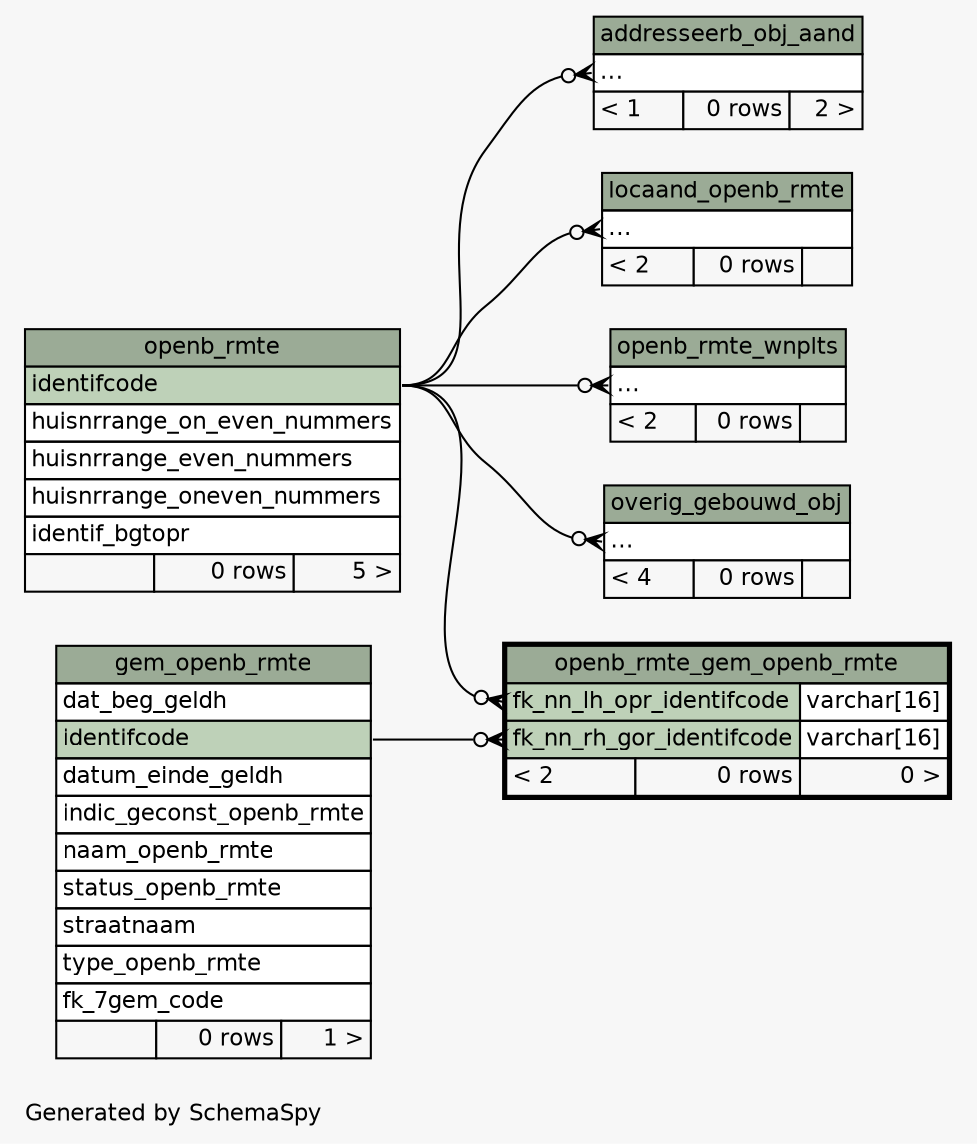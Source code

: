 // dot 2.43.0 on Linux 5.15.0-41-generic
// SchemaSpy rev Unknown
digraph "twoDegreesRelationshipsDiagram" {
  graph [
    rankdir="RL"
    bgcolor="#f7f7f7"
    label="\nGenerated by SchemaSpy"
    labeljust="l"
    nodesep="0.18"
    ranksep="0.46"
    fontname="Helvetica"
    fontsize="11"
  ];
  node [
    fontname="Helvetica"
    fontsize="11"
    shape="plaintext"
  ];
  edge [
    arrowsize="0.8"
  ];
  "addresseerb_obj_aand":"elipses":w -> "openb_rmte":"identifcode":e [arrowhead=none dir=back arrowtail=crowodot];
  "locaand_openb_rmte":"elipses":w -> "openb_rmte":"identifcode":e [arrowhead=none dir=back arrowtail=crowodot];
  "openb_rmte_gem_openb_rmte":"fk_nn_lh_opr_identifcode":w -> "openb_rmte":"identifcode":e [arrowhead=none dir=back arrowtail=crowodot];
  "openb_rmte_gem_openb_rmte":"fk_nn_rh_gor_identifcode":w -> "gem_openb_rmte":"identifcode":e [arrowhead=none dir=back arrowtail=crowodot];
  "openb_rmte_wnplts":"elipses":w -> "openb_rmte":"identifcode":e [arrowhead=none dir=back arrowtail=crowodot];
  "overig_gebouwd_obj":"elipses":w -> "openb_rmte":"identifcode":e [arrowhead=none dir=back arrowtail=crowodot];
  "addresseerb_obj_aand" [
    label=<
    <TABLE BORDER="0" CELLBORDER="1" CELLSPACING="0" BGCOLOR="#ffffff">
      <TR><TD COLSPAN="3" BGCOLOR="#9bab96" ALIGN="CENTER">addresseerb_obj_aand</TD></TR>
      <TR><TD PORT="elipses" COLSPAN="3" ALIGN="LEFT">...</TD></TR>
      <TR><TD ALIGN="LEFT" BGCOLOR="#f7f7f7">&lt; 1</TD><TD ALIGN="RIGHT" BGCOLOR="#f7f7f7">0 rows</TD><TD ALIGN="RIGHT" BGCOLOR="#f7f7f7">2 &gt;</TD></TR>
    </TABLE>>
    URL="addresseerb_obj_aand.html"
    tooltip="addresseerb_obj_aand"
  ];
  "gem_openb_rmte" [
    label=<
    <TABLE BORDER="0" CELLBORDER="1" CELLSPACING="0" BGCOLOR="#ffffff">
      <TR><TD COLSPAN="3" BGCOLOR="#9bab96" ALIGN="CENTER">gem_openb_rmte</TD></TR>
      <TR><TD PORT="dat_beg_geldh" COLSPAN="3" ALIGN="LEFT">dat_beg_geldh</TD></TR>
      <TR><TD PORT="identifcode" COLSPAN="3" BGCOLOR="#bed1b8" ALIGN="LEFT">identifcode</TD></TR>
      <TR><TD PORT="datum_einde_geldh" COLSPAN="3" ALIGN="LEFT">datum_einde_geldh</TD></TR>
      <TR><TD PORT="indic_geconst_openb_rmte" COLSPAN="3" ALIGN="LEFT">indic_geconst_openb_rmte</TD></TR>
      <TR><TD PORT="naam_openb_rmte" COLSPAN="3" ALIGN="LEFT">naam_openb_rmte</TD></TR>
      <TR><TD PORT="status_openb_rmte" COLSPAN="3" ALIGN="LEFT">status_openb_rmte</TD></TR>
      <TR><TD PORT="straatnaam" COLSPAN="3" ALIGN="LEFT">straatnaam</TD></TR>
      <TR><TD PORT="type_openb_rmte" COLSPAN="3" ALIGN="LEFT">type_openb_rmte</TD></TR>
      <TR><TD PORT="fk_7gem_code" COLSPAN="3" ALIGN="LEFT">fk_7gem_code</TD></TR>
      <TR><TD ALIGN="LEFT" BGCOLOR="#f7f7f7">  </TD><TD ALIGN="RIGHT" BGCOLOR="#f7f7f7">0 rows</TD><TD ALIGN="RIGHT" BGCOLOR="#f7f7f7">1 &gt;</TD></TR>
    </TABLE>>
    URL="gem_openb_rmte.html"
    tooltip="gem_openb_rmte"
  ];
  "locaand_openb_rmte" [
    label=<
    <TABLE BORDER="0" CELLBORDER="1" CELLSPACING="0" BGCOLOR="#ffffff">
      <TR><TD COLSPAN="3" BGCOLOR="#9bab96" ALIGN="CENTER">locaand_openb_rmte</TD></TR>
      <TR><TD PORT="elipses" COLSPAN="3" ALIGN="LEFT">...</TD></TR>
      <TR><TD ALIGN="LEFT" BGCOLOR="#f7f7f7">&lt; 2</TD><TD ALIGN="RIGHT" BGCOLOR="#f7f7f7">0 rows</TD><TD ALIGN="RIGHT" BGCOLOR="#f7f7f7">  </TD></TR>
    </TABLE>>
    URL="locaand_openb_rmte.html"
    tooltip="locaand_openb_rmte"
  ];
  "openb_rmte" [
    label=<
    <TABLE BORDER="0" CELLBORDER="1" CELLSPACING="0" BGCOLOR="#ffffff">
      <TR><TD COLSPAN="3" BGCOLOR="#9bab96" ALIGN="CENTER">openb_rmte</TD></TR>
      <TR><TD PORT="identifcode" COLSPAN="3" BGCOLOR="#bed1b8" ALIGN="LEFT">identifcode</TD></TR>
      <TR><TD PORT="huisnrrange_on_even_nummers" COLSPAN="3" ALIGN="LEFT">huisnrrange_on_even_nummers</TD></TR>
      <TR><TD PORT="huisnrrange_even_nummers" COLSPAN="3" ALIGN="LEFT">huisnrrange_even_nummers</TD></TR>
      <TR><TD PORT="huisnrrange_oneven_nummers" COLSPAN="3" ALIGN="LEFT">huisnrrange_oneven_nummers</TD></TR>
      <TR><TD PORT="identif_bgtopr" COLSPAN="3" ALIGN="LEFT">identif_bgtopr</TD></TR>
      <TR><TD ALIGN="LEFT" BGCOLOR="#f7f7f7">  </TD><TD ALIGN="RIGHT" BGCOLOR="#f7f7f7">0 rows</TD><TD ALIGN="RIGHT" BGCOLOR="#f7f7f7">5 &gt;</TD></TR>
    </TABLE>>
    URL="openb_rmte.html"
    tooltip="openb_rmte"
  ];
  "openb_rmte_gem_openb_rmte" [
    label=<
    <TABLE BORDER="2" CELLBORDER="1" CELLSPACING="0" BGCOLOR="#ffffff">
      <TR><TD COLSPAN="3" BGCOLOR="#9bab96" ALIGN="CENTER">openb_rmte_gem_openb_rmte</TD></TR>
      <TR><TD PORT="fk_nn_lh_opr_identifcode" COLSPAN="2" BGCOLOR="#bed1b8" ALIGN="LEFT">fk_nn_lh_opr_identifcode</TD><TD PORT="fk_nn_lh_opr_identifcode.type" ALIGN="LEFT">varchar[16]</TD></TR>
      <TR><TD PORT="fk_nn_rh_gor_identifcode" COLSPAN="2" BGCOLOR="#bed1b8" ALIGN="LEFT">fk_nn_rh_gor_identifcode</TD><TD PORT="fk_nn_rh_gor_identifcode.type" ALIGN="LEFT">varchar[16]</TD></TR>
      <TR><TD ALIGN="LEFT" BGCOLOR="#f7f7f7">&lt; 2</TD><TD ALIGN="RIGHT" BGCOLOR="#f7f7f7">0 rows</TD><TD ALIGN="RIGHT" BGCOLOR="#f7f7f7">0 &gt;</TD></TR>
    </TABLE>>
    URL="openb_rmte_gem_openb_rmte.html"
    tooltip="openb_rmte_gem_openb_rmte"
  ];
  "openb_rmte_wnplts" [
    label=<
    <TABLE BORDER="0" CELLBORDER="1" CELLSPACING="0" BGCOLOR="#ffffff">
      <TR><TD COLSPAN="3" BGCOLOR="#9bab96" ALIGN="CENTER">openb_rmte_wnplts</TD></TR>
      <TR><TD PORT="elipses" COLSPAN="3" ALIGN="LEFT">...</TD></TR>
      <TR><TD ALIGN="LEFT" BGCOLOR="#f7f7f7">&lt; 2</TD><TD ALIGN="RIGHT" BGCOLOR="#f7f7f7">0 rows</TD><TD ALIGN="RIGHT" BGCOLOR="#f7f7f7">  </TD></TR>
    </TABLE>>
    URL="openb_rmte_wnplts.html"
    tooltip="openb_rmte_wnplts"
  ];
  "overig_gebouwd_obj" [
    label=<
    <TABLE BORDER="0" CELLBORDER="1" CELLSPACING="0" BGCOLOR="#ffffff">
      <TR><TD COLSPAN="3" BGCOLOR="#9bab96" ALIGN="CENTER">overig_gebouwd_obj</TD></TR>
      <TR><TD PORT="elipses" COLSPAN="3" ALIGN="LEFT">...</TD></TR>
      <TR><TD ALIGN="LEFT" BGCOLOR="#f7f7f7">&lt; 4</TD><TD ALIGN="RIGHT" BGCOLOR="#f7f7f7">0 rows</TD><TD ALIGN="RIGHT" BGCOLOR="#f7f7f7">  </TD></TR>
    </TABLE>>
    URL="overig_gebouwd_obj.html"
    tooltip="overig_gebouwd_obj"
  ];
}
